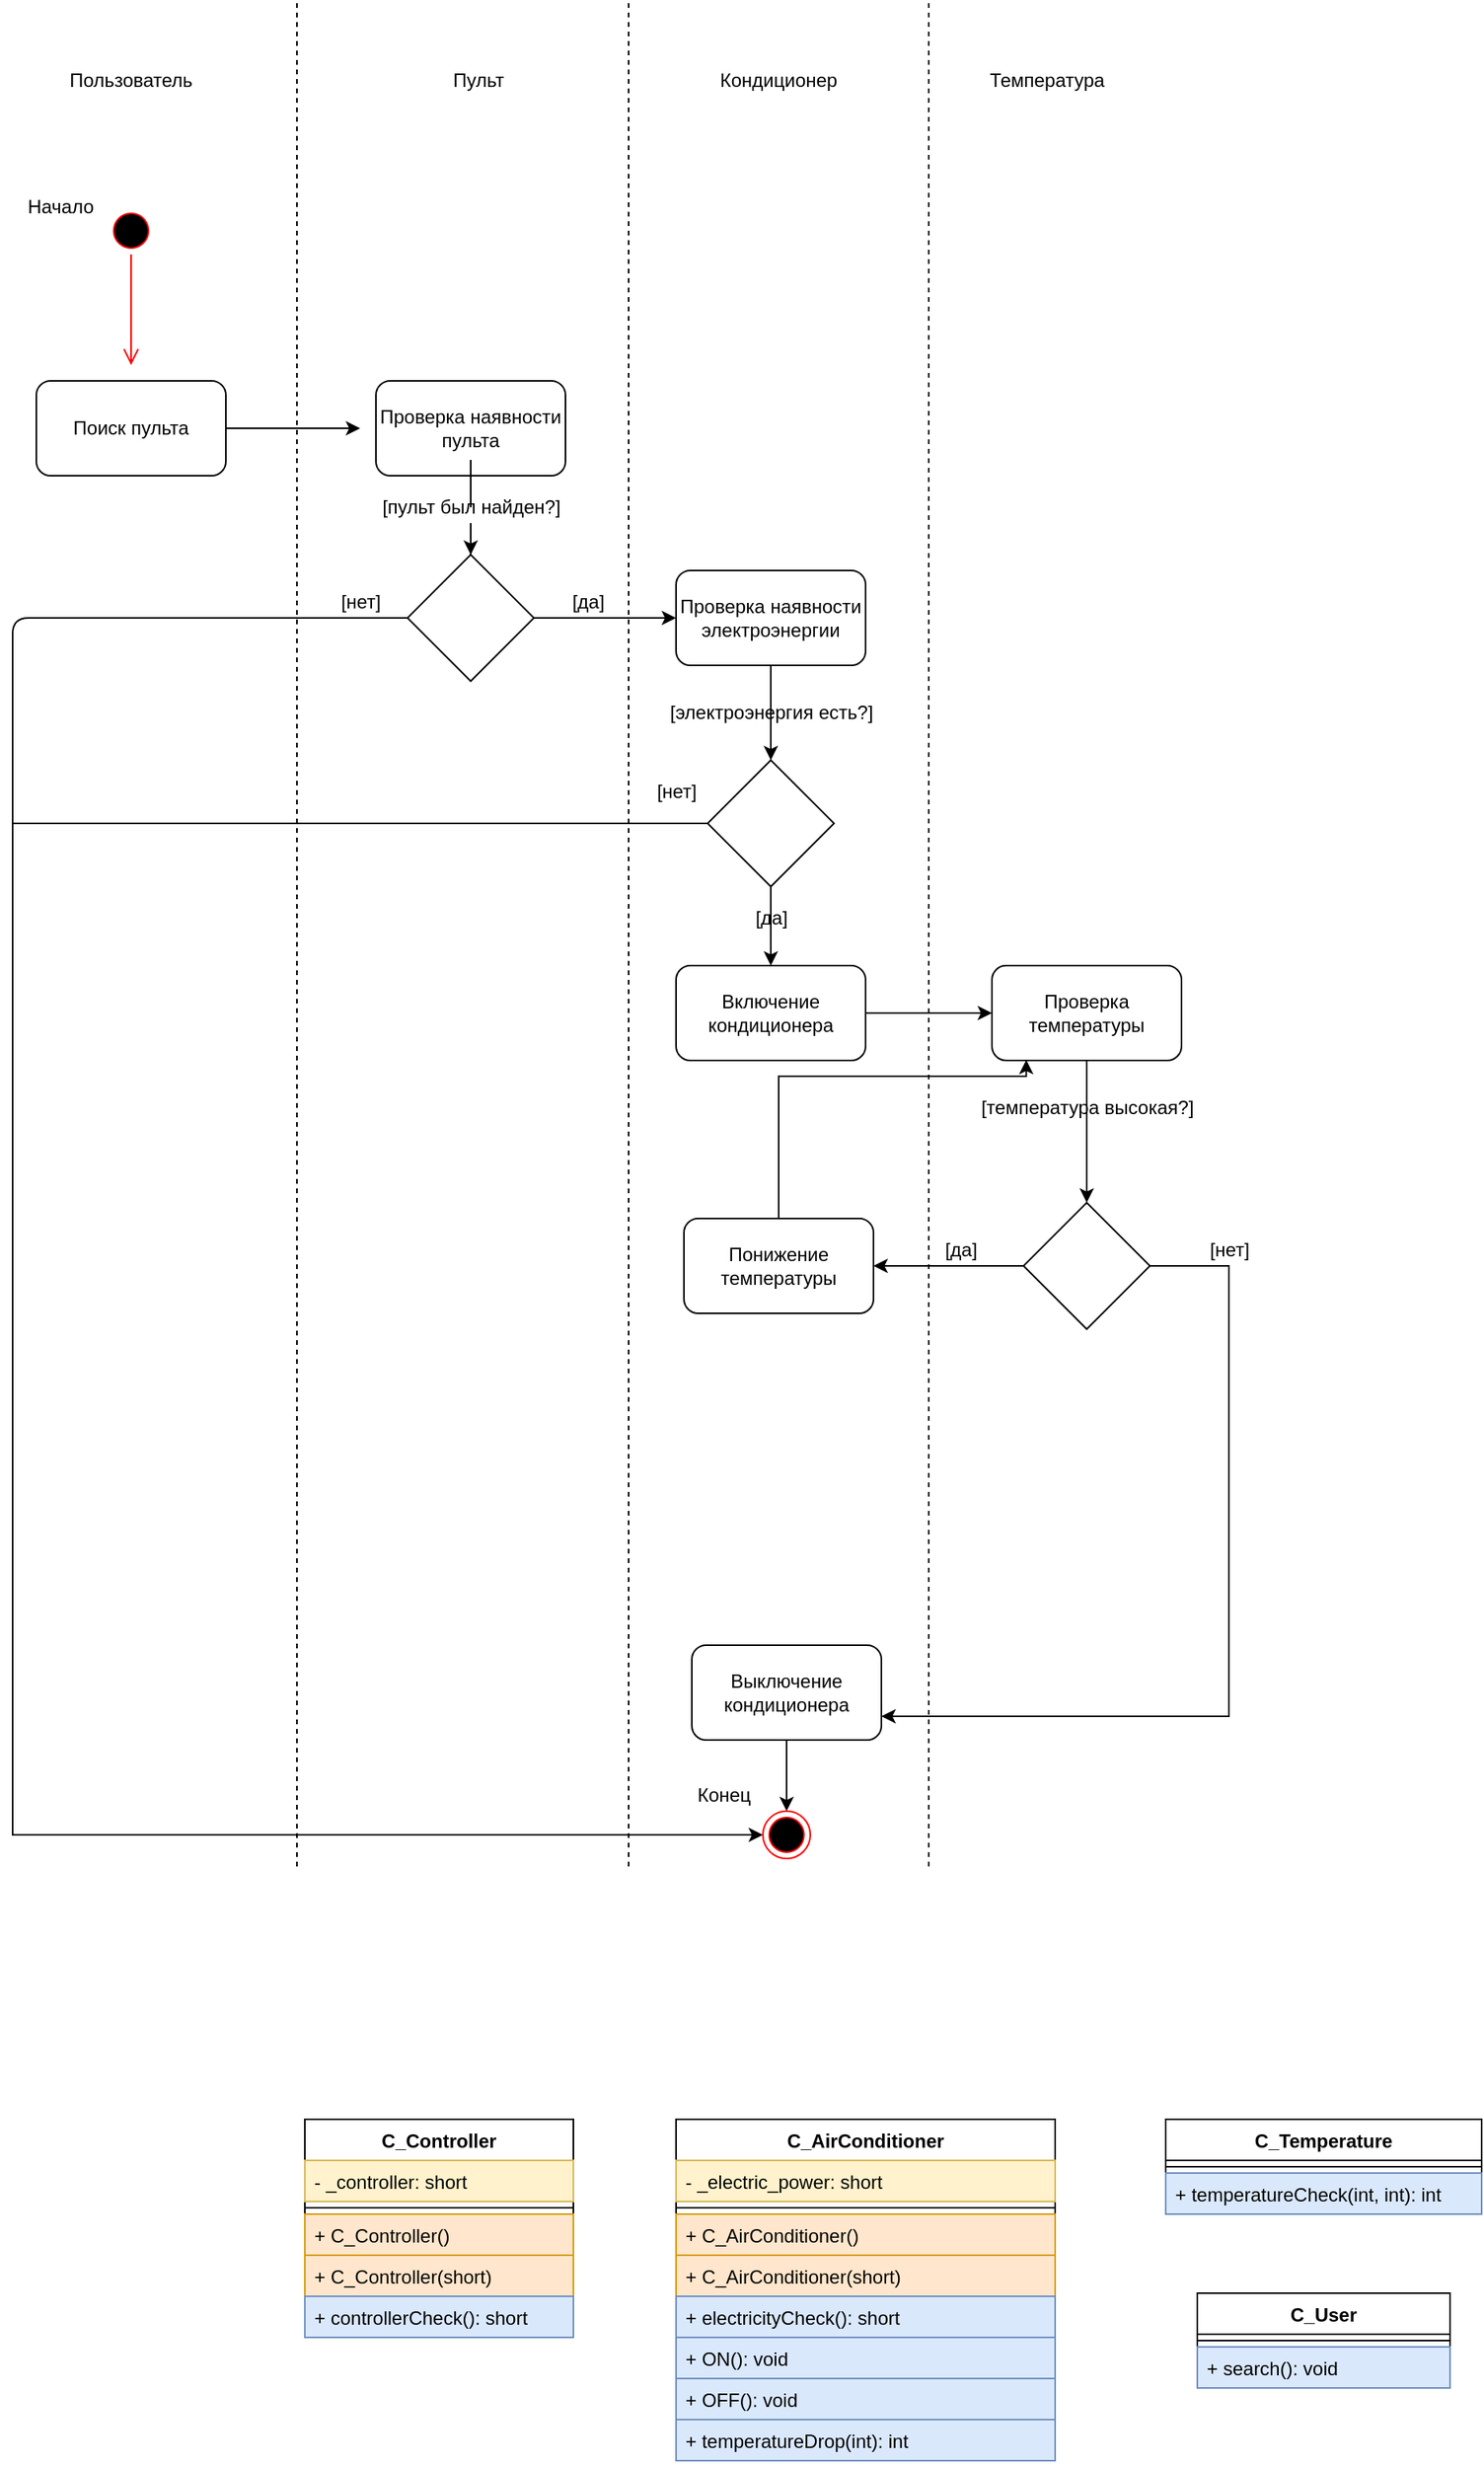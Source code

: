 <mxfile version="15.2.7" type="github">
  <diagram id="yByAGaXeHtsglBaPChMi" name="Page-1">
    <mxGraphModel dx="1152" dy="663" grid="1" gridSize="10" guides="1" tooltips="1" connect="1" arrows="1" fold="1" page="1" pageScale="1" pageWidth="827" pageHeight="1169" math="0" shadow="0">
      <root>
        <mxCell id="0" />
        <mxCell id="1" parent="0" />
        <mxCell id="xJktoJ2tV2tgCDNUkp5q-2" value="" style="ellipse;html=1;shape=startState;fillColor=#000000;strokeColor=#ff0000;" parent="1" vertex="1">
          <mxGeometry x="90" y="150" width="30" height="30" as="geometry" />
        </mxCell>
        <mxCell id="xJktoJ2tV2tgCDNUkp5q-3" value="" style="edgeStyle=orthogonalEdgeStyle;html=1;verticalAlign=bottom;endArrow=open;endSize=8;strokeColor=#ff0000;" parent="1" source="xJktoJ2tV2tgCDNUkp5q-2" edge="1">
          <mxGeometry relative="1" as="geometry">
            <mxPoint x="105" y="250" as="targetPoint" />
          </mxGeometry>
        </mxCell>
        <mxCell id="xJktoJ2tV2tgCDNUkp5q-10" style="edgeStyle=orthogonalEdgeStyle;rounded=0;orthogonalLoop=1;jettySize=auto;html=1;" parent="1" source="xJktoJ2tV2tgCDNUkp5q-4" edge="1">
          <mxGeometry relative="1" as="geometry">
            <mxPoint x="250" y="290.0" as="targetPoint" />
          </mxGeometry>
        </mxCell>
        <mxCell id="xJktoJ2tV2tgCDNUkp5q-4" value="Поиск пульта" style="rounded=1;whiteSpace=wrap;html=1;" parent="1" vertex="1">
          <mxGeometry x="45" y="260" width="120" height="60" as="geometry" />
        </mxCell>
        <mxCell id="xJktoJ2tV2tgCDNUkp5q-5" value="Пользователь" style="text;html=1;strokeColor=none;fillColor=none;align=center;verticalAlign=middle;whiteSpace=wrap;rounded=0;" parent="1" vertex="1">
          <mxGeometry x="40" y="20" width="130" height="100" as="geometry" />
        </mxCell>
        <mxCell id="xJktoJ2tV2tgCDNUkp5q-8" value="Кондиционер" style="text;html=1;strokeColor=none;fillColor=none;align=center;verticalAlign=middle;whiteSpace=wrap;rounded=0;" parent="1" vertex="1">
          <mxGeometry x="450" y="20" width="130" height="100" as="geometry" />
        </mxCell>
        <mxCell id="xJktoJ2tV2tgCDNUkp5q-9" value="Пульт" style="text;html=1;strokeColor=none;fillColor=none;align=center;verticalAlign=middle;whiteSpace=wrap;rounded=0;" parent="1" vertex="1">
          <mxGeometry x="260" y="20" width="130" height="100" as="geometry" />
        </mxCell>
        <mxCell id="xJktoJ2tV2tgCDNUkp5q-12" style="edgeStyle=orthogonalEdgeStyle;rounded=0;orthogonalLoop=1;jettySize=auto;html=1;startArrow=none;" parent="1" source="xJktoJ2tV2tgCDNUkp5q-20" target="xJktoJ2tV2tgCDNUkp5q-13" edge="1">
          <mxGeometry relative="1" as="geometry">
            <mxPoint x="320" y="390.0" as="targetPoint" />
          </mxGeometry>
        </mxCell>
        <mxCell id="xJktoJ2tV2tgCDNUkp5q-11" value="Проверка наявности пульта" style="rounded=1;whiteSpace=wrap;html=1;" parent="1" vertex="1">
          <mxGeometry x="260" y="260" width="120" height="60" as="geometry" />
        </mxCell>
        <mxCell id="xJktoJ2tV2tgCDNUkp5q-17" style="edgeStyle=orthogonalEdgeStyle;rounded=0;orthogonalLoop=1;jettySize=auto;html=1;exitX=1;exitY=0.5;exitDx=0;exitDy=0;" parent="1" source="xJktoJ2tV2tgCDNUkp5q-13" edge="1">
          <mxGeometry relative="1" as="geometry">
            <mxPoint x="450" y="410" as="targetPoint" />
          </mxGeometry>
        </mxCell>
        <mxCell id="xJktoJ2tV2tgCDNUkp5q-13" value="" style="rhombus;whiteSpace=wrap;html=1;" parent="1" vertex="1">
          <mxGeometry x="280" y="370.0" width="80" height="80" as="geometry" />
        </mxCell>
        <mxCell id="xJktoJ2tV2tgCDNUkp5q-14" value="" style="endArrow=none;dashed=1;html=1;" parent="1" edge="1">
          <mxGeometry width="50" height="50" relative="1" as="geometry">
            <mxPoint x="420" y="1200" as="sourcePoint" />
            <mxPoint x="420" y="20" as="targetPoint" />
          </mxGeometry>
        </mxCell>
        <mxCell id="xJktoJ2tV2tgCDNUkp5q-15" value="" style="endArrow=none;dashed=1;html=1;" parent="1" edge="1">
          <mxGeometry width="50" height="50" relative="1" as="geometry">
            <mxPoint x="210" y="1200" as="sourcePoint" />
            <mxPoint x="210" y="20" as="targetPoint" />
          </mxGeometry>
        </mxCell>
        <mxCell id="xJktoJ2tV2tgCDNUkp5q-18" value="[да]" style="text;html=1;align=center;verticalAlign=middle;resizable=0;points=[];autosize=1;strokeColor=none;fillColor=none;" parent="1" vertex="1">
          <mxGeometry x="374" y="390" width="40" height="20" as="geometry" />
        </mxCell>
        <mxCell id="xJktoJ2tV2tgCDNUkp5q-19" value="[нет]" style="text;html=1;align=center;verticalAlign=middle;resizable=0;points=[];autosize=1;strokeColor=none;fillColor=none;" parent="1" vertex="1">
          <mxGeometry x="230" y="390" width="40" height="20" as="geometry" />
        </mxCell>
        <mxCell id="xJktoJ2tV2tgCDNUkp5q-20" value="[пульт был найден?]" style="text;html=1;align=center;verticalAlign=middle;resizable=0;points=[];autosize=1;strokeColor=none;fillColor=none;" parent="1" vertex="1">
          <mxGeometry x="255" y="330" width="130" height="20" as="geometry" />
        </mxCell>
        <mxCell id="xJktoJ2tV2tgCDNUkp5q-21" value="" style="edgeStyle=orthogonalEdgeStyle;rounded=0;orthogonalLoop=1;jettySize=auto;html=1;endArrow=none;" parent="1" source="xJktoJ2tV2tgCDNUkp5q-11" target="xJktoJ2tV2tgCDNUkp5q-20" edge="1">
          <mxGeometry relative="1" as="geometry">
            <mxPoint x="320.059" y="350.059" as="targetPoint" />
            <mxPoint x="320.059" y="320.0" as="sourcePoint" />
          </mxGeometry>
        </mxCell>
        <mxCell id="xJktoJ2tV2tgCDNUkp5q-38" style="edgeStyle=orthogonalEdgeStyle;rounded=0;orthogonalLoop=1;jettySize=auto;html=1;entryX=0;entryY=0.5;entryDx=0;entryDy=0;" parent="1" source="xJktoJ2tV2tgCDNUkp5q-23" target="xJktoJ2tV2tgCDNUkp5q-35" edge="1">
          <mxGeometry relative="1" as="geometry" />
        </mxCell>
        <mxCell id="xJktoJ2tV2tgCDNUkp5q-23" value="Включение кондиционера" style="rounded=1;whiteSpace=wrap;html=1;" parent="1" vertex="1">
          <mxGeometry x="450" y="630" width="120" height="60" as="geometry" />
        </mxCell>
        <mxCell id="xJktoJ2tV2tgCDNUkp5q-62" style="edgeStyle=orthogonalEdgeStyle;rounded=0;orthogonalLoop=1;jettySize=auto;html=1;entryX=0.181;entryY=0.994;entryDx=0;entryDy=0;entryPerimeter=0;exitX=0.5;exitY=0;exitDx=0;exitDy=0;" parent="1" source="xJktoJ2tV2tgCDNUkp5q-43" target="xJktoJ2tV2tgCDNUkp5q-35" edge="1">
          <mxGeometry relative="1" as="geometry">
            <Array as="points">
              <mxPoint x="515" y="700" />
              <mxPoint x="672" y="700" />
            </Array>
            <mxPoint x="105.0" y="790" as="sourcePoint" />
          </mxGeometry>
        </mxCell>
        <mxCell id="xJktoJ2tV2tgCDNUkp5q-26" style="edgeStyle=orthogonalEdgeStyle;rounded=0;orthogonalLoop=1;jettySize=auto;html=1;exitX=0.5;exitY=1;exitDx=0;exitDy=0;" parent="1" source="xJktoJ2tV2tgCDNUkp5q-25" edge="1">
          <mxGeometry relative="1" as="geometry">
            <mxPoint x="510" y="500" as="targetPoint" />
          </mxGeometry>
        </mxCell>
        <mxCell id="xJktoJ2tV2tgCDNUkp5q-25" value="Проверка наявности электроэнергии" style="rounded=1;whiteSpace=wrap;html=1;" parent="1" vertex="1">
          <mxGeometry x="450" y="380" width="120" height="60" as="geometry" />
        </mxCell>
        <mxCell id="xJktoJ2tV2tgCDNUkp5q-30" style="edgeStyle=orthogonalEdgeStyle;rounded=0;orthogonalLoop=1;jettySize=auto;html=1;" parent="1" source="xJktoJ2tV2tgCDNUkp5q-28" target="xJktoJ2tV2tgCDNUkp5q-23" edge="1">
          <mxGeometry relative="1" as="geometry" />
        </mxCell>
        <mxCell id="xJktoJ2tV2tgCDNUkp5q-64" style="edgeStyle=orthogonalEdgeStyle;rounded=0;orthogonalLoop=1;jettySize=auto;html=1;exitX=0;exitY=0.5;exitDx=0;exitDy=0;entryX=0;entryY=0.5;entryDx=0;entryDy=0;" parent="1" source="xJktoJ2tV2tgCDNUkp5q-28" target="xJktoJ2tV2tgCDNUkp5q-56" edge="1">
          <mxGeometry relative="1" as="geometry">
            <Array as="points">
              <mxPoint x="30" y="540" />
              <mxPoint x="30" y="1180" />
            </Array>
          </mxGeometry>
        </mxCell>
        <mxCell id="xJktoJ2tV2tgCDNUkp5q-28" value="" style="rhombus;whiteSpace=wrap;html=1;" parent="1" vertex="1">
          <mxGeometry x="470" y="500" width="80" height="80" as="geometry" />
        </mxCell>
        <mxCell id="xJktoJ2tV2tgCDNUkp5q-29" value="[электроэнергия есть?]" style="text;html=1;align=center;verticalAlign=middle;resizable=0;points=[];autosize=1;strokeColor=none;fillColor=none;" parent="1" vertex="1">
          <mxGeometry x="440" y="460" width="140" height="20" as="geometry" />
        </mxCell>
        <mxCell id="xJktoJ2tV2tgCDNUkp5q-31" value="[да]" style="text;html=1;align=center;verticalAlign=middle;resizable=0;points=[];autosize=1;strokeColor=none;fillColor=none;" parent="1" vertex="1">
          <mxGeometry x="490" y="590" width="40" height="20" as="geometry" />
        </mxCell>
        <mxCell id="xJktoJ2tV2tgCDNUkp5q-32" value="[нет]" style="text;html=1;align=center;verticalAlign=middle;resizable=0;points=[];autosize=1;strokeColor=none;fillColor=none;" parent="1" vertex="1">
          <mxGeometry x="430" y="510" width="40" height="20" as="geometry" />
        </mxCell>
        <mxCell id="xJktoJ2tV2tgCDNUkp5q-34" value="Температура" style="text;html=1;strokeColor=none;fillColor=none;align=center;verticalAlign=middle;whiteSpace=wrap;rounded=0;" parent="1" vertex="1">
          <mxGeometry x="620" y="20" width="130" height="100" as="geometry" />
        </mxCell>
        <mxCell id="xJktoJ2tV2tgCDNUkp5q-39" style="edgeStyle=orthogonalEdgeStyle;rounded=0;orthogonalLoop=1;jettySize=auto;html=1;entryX=0.5;entryY=0;entryDx=0;entryDy=0;" parent="1" source="xJktoJ2tV2tgCDNUkp5q-35" target="xJktoJ2tV2tgCDNUkp5q-37" edge="1">
          <mxGeometry relative="1" as="geometry" />
        </mxCell>
        <mxCell id="xJktoJ2tV2tgCDNUkp5q-35" value="Проверка температуры" style="rounded=1;whiteSpace=wrap;html=1;" parent="1" vertex="1">
          <mxGeometry x="650" y="630" width="120" height="60" as="geometry" />
        </mxCell>
        <mxCell id="xJktoJ2tV2tgCDNUkp5q-42" style="edgeStyle=orthogonalEdgeStyle;rounded=0;orthogonalLoop=1;jettySize=auto;html=1;entryX=1;entryY=0.5;entryDx=0;entryDy=0;" parent="1" source="xJktoJ2tV2tgCDNUkp5q-37" target="xJktoJ2tV2tgCDNUkp5q-43" edge="1">
          <mxGeometry relative="1" as="geometry">
            <mxPoint x="590" y="820" as="targetPoint" />
          </mxGeometry>
        </mxCell>
        <mxCell id="xJktoJ2tV2tgCDNUkp5q-63" style="edgeStyle=orthogonalEdgeStyle;rounded=0;orthogonalLoop=1;jettySize=auto;html=1;entryX=1;entryY=0.75;entryDx=0;entryDy=0;" parent="1" source="xJktoJ2tV2tgCDNUkp5q-37" target="xJktoJ2tV2tgCDNUkp5q-53" edge="1">
          <mxGeometry relative="1" as="geometry">
            <Array as="points">
              <mxPoint x="800" y="820" />
              <mxPoint x="800" y="1105" />
            </Array>
          </mxGeometry>
        </mxCell>
        <mxCell id="xJktoJ2tV2tgCDNUkp5q-37" value="" style="rhombus;whiteSpace=wrap;html=1;" parent="1" vertex="1">
          <mxGeometry x="670" y="780" width="80" height="80" as="geometry" />
        </mxCell>
        <mxCell id="xJktoJ2tV2tgCDNUkp5q-40" value="[температура высокая?]" style="text;html=1;align=center;verticalAlign=middle;resizable=0;points=[];autosize=1;strokeColor=none;fillColor=none;" parent="1" vertex="1">
          <mxGeometry x="635" y="710" width="150" height="20" as="geometry" />
        </mxCell>
        <mxCell id="xJktoJ2tV2tgCDNUkp5q-41" value="" style="endArrow=none;dashed=1;html=1;" parent="1" edge="1">
          <mxGeometry width="50" height="50" relative="1" as="geometry">
            <mxPoint x="610" y="1200" as="sourcePoint" />
            <mxPoint x="610" y="20" as="targetPoint" />
          </mxGeometry>
        </mxCell>
        <mxCell id="xJktoJ2tV2tgCDNUkp5q-43" value="Понижение температуры" style="rounded=1;whiteSpace=wrap;html=1;" parent="1" vertex="1">
          <mxGeometry x="455" y="790" width="120" height="60" as="geometry" />
        </mxCell>
        <mxCell id="xJktoJ2tV2tgCDNUkp5q-44" value="[да]" style="text;html=1;align=center;verticalAlign=middle;resizable=0;points=[];autosize=1;strokeColor=none;fillColor=none;" parent="1" vertex="1">
          <mxGeometry x="610" y="800" width="40" height="20" as="geometry" />
        </mxCell>
        <mxCell id="xJktoJ2tV2tgCDNUkp5q-55" style="edgeStyle=orthogonalEdgeStyle;rounded=0;orthogonalLoop=1;jettySize=auto;html=1;" parent="1" source="xJktoJ2tV2tgCDNUkp5q-53" target="xJktoJ2tV2tgCDNUkp5q-56" edge="1">
          <mxGeometry relative="1" as="geometry">
            <mxPoint x="520" y="1180.0" as="targetPoint" />
          </mxGeometry>
        </mxCell>
        <mxCell id="xJktoJ2tV2tgCDNUkp5q-53" value="Выключение кондиционера" style="rounded=1;whiteSpace=wrap;html=1;" parent="1" vertex="1">
          <mxGeometry x="460" y="1060" width="120" height="60" as="geometry" />
        </mxCell>
        <mxCell id="xJktoJ2tV2tgCDNUkp5q-56" value="" style="ellipse;html=1;shape=endState;fillColor=#000000;strokeColor=#ff0000;" parent="1" vertex="1">
          <mxGeometry x="505" y="1165.0" width="30" height="30" as="geometry" />
        </mxCell>
        <mxCell id="xJktoJ2tV2tgCDNUkp5q-57" value="Начало" style="text;html=1;align=center;verticalAlign=middle;resizable=0;points=[];autosize=1;strokeColor=none;fillColor=none;" parent="1" vertex="1">
          <mxGeometry x="30" y="140" width="60" height="20" as="geometry" />
        </mxCell>
        <mxCell id="xJktoJ2tV2tgCDNUkp5q-58" value="Конец" style="text;html=1;align=center;verticalAlign=middle;resizable=0;points=[];autosize=1;strokeColor=none;fillColor=none;" parent="1" vertex="1">
          <mxGeometry x="455" y="1145" width="50" height="20" as="geometry" />
        </mxCell>
        <mxCell id="xJktoJ2tV2tgCDNUkp5q-59" value="[нет]" style="text;html=1;align=center;verticalAlign=middle;resizable=0;points=[];autosize=1;strokeColor=none;fillColor=none;" parent="1" vertex="1">
          <mxGeometry x="780" y="800" width="40" height="20" as="geometry" />
        </mxCell>
        <mxCell id="xJktoJ2tV2tgCDNUkp5q-65" value="C_User" style="swimlane;fontStyle=1;align=center;verticalAlign=top;childLayout=stackLayout;horizontal=1;startSize=26;horizontalStack=0;resizeParent=1;resizeParentMax=0;resizeLast=0;collapsible=1;marginBottom=0;" parent="1" vertex="1">
          <mxGeometry x="780" y="1470" width="160" height="60" as="geometry" />
        </mxCell>
        <mxCell id="xJktoJ2tV2tgCDNUkp5q-67" value="" style="line;strokeWidth=1;fillColor=none;align=left;verticalAlign=middle;spacingTop=-1;spacingLeft=3;spacingRight=3;rotatable=0;labelPosition=right;points=[];portConstraint=eastwest;" parent="xJktoJ2tV2tgCDNUkp5q-65" vertex="1">
          <mxGeometry y="26" width="160" height="8" as="geometry" />
        </mxCell>
        <mxCell id="xJktoJ2tV2tgCDNUkp5q-68" value="+ search(): void" style="text;strokeColor=#6c8ebf;fillColor=#dae8fc;align=left;verticalAlign=top;spacingLeft=4;spacingRight=4;overflow=hidden;rotatable=0;points=[[0,0.5],[1,0.5]];portConstraint=eastwest;" parent="xJktoJ2tV2tgCDNUkp5q-65" vertex="1">
          <mxGeometry y="34" width="160" height="26" as="geometry" />
        </mxCell>
        <mxCell id="xJktoJ2tV2tgCDNUkp5q-69" value="C_Controller" style="swimlane;fontStyle=1;align=center;verticalAlign=top;childLayout=stackLayout;horizontal=1;startSize=26;horizontalStack=0;resizeParent=1;resizeParentMax=0;resizeLast=0;collapsible=1;marginBottom=0;" parent="1" vertex="1">
          <mxGeometry x="215" y="1360" width="170" height="138" as="geometry" />
        </mxCell>
        <mxCell id="xJktoJ2tV2tgCDNUkp5q-84" value="- _controller: short" style="text;strokeColor=#d6b656;fillColor=#fff2cc;align=left;verticalAlign=top;spacingLeft=4;spacingRight=4;overflow=hidden;rotatable=0;points=[[0,0.5],[1,0.5]];portConstraint=eastwest;" parent="xJktoJ2tV2tgCDNUkp5q-69" vertex="1">
          <mxGeometry y="26" width="170" height="26" as="geometry" />
        </mxCell>
        <mxCell id="xJktoJ2tV2tgCDNUkp5q-71" value="" style="line;strokeWidth=1;fillColor=none;align=left;verticalAlign=middle;spacingTop=-1;spacingLeft=3;spacingRight=3;rotatable=0;labelPosition=right;points=[];portConstraint=eastwest;" parent="xJktoJ2tV2tgCDNUkp5q-69" vertex="1">
          <mxGeometry y="52" width="170" height="8" as="geometry" />
        </mxCell>
        <mxCell id="xJktoJ2tV2tgCDNUkp5q-87" value="+ C_Controller()" style="text;strokeColor=#d79b00;fillColor=#ffe6cc;align=left;verticalAlign=top;spacingLeft=4;spacingRight=4;overflow=hidden;rotatable=0;points=[[0,0.5],[1,0.5]];portConstraint=eastwest;" parent="xJktoJ2tV2tgCDNUkp5q-69" vertex="1">
          <mxGeometry y="60" width="170" height="26" as="geometry" />
        </mxCell>
        <mxCell id="xJktoJ2tV2tgCDNUkp5q-88" value="+ C_Controller(short)" style="text;strokeColor=#d79b00;fillColor=#ffe6cc;align=left;verticalAlign=top;spacingLeft=4;spacingRight=4;overflow=hidden;rotatable=0;points=[[0,0.5],[1,0.5]];portConstraint=eastwest;" parent="xJktoJ2tV2tgCDNUkp5q-69" vertex="1">
          <mxGeometry y="86" width="170" height="26" as="geometry" />
        </mxCell>
        <mxCell id="xJktoJ2tV2tgCDNUkp5q-72" value="+ controllerCheck(): short" style="text;strokeColor=#6c8ebf;fillColor=#dae8fc;align=left;verticalAlign=top;spacingLeft=4;spacingRight=4;overflow=hidden;rotatable=0;points=[[0,0.5],[1,0.5]];portConstraint=eastwest;" parent="xJktoJ2tV2tgCDNUkp5q-69" vertex="1">
          <mxGeometry y="112" width="170" height="26" as="geometry" />
        </mxCell>
        <mxCell id="xJktoJ2tV2tgCDNUkp5q-73" value="C_AirConditioner" style="swimlane;fontStyle=1;align=center;verticalAlign=top;childLayout=stackLayout;horizontal=1;startSize=26;horizontalStack=0;resizeParent=1;resizeParentMax=0;resizeLast=0;collapsible=1;marginBottom=0;" parent="1" vertex="1">
          <mxGeometry x="450" y="1360" width="240" height="216" as="geometry" />
        </mxCell>
        <mxCell id="xJktoJ2tV2tgCDNUkp5q-74" value="- _electric_power: short" style="text;strokeColor=#d6b656;fillColor=#fff2cc;align=left;verticalAlign=top;spacingLeft=4;spacingRight=4;overflow=hidden;rotatable=0;points=[[0,0.5],[1,0.5]];portConstraint=eastwest;" parent="xJktoJ2tV2tgCDNUkp5q-73" vertex="1">
          <mxGeometry y="26" width="240" height="26" as="geometry" />
        </mxCell>
        <mxCell id="xJktoJ2tV2tgCDNUkp5q-75" value="" style="line;strokeWidth=1;fillColor=none;align=left;verticalAlign=middle;spacingTop=-1;spacingLeft=3;spacingRight=3;rotatable=0;labelPosition=right;points=[];portConstraint=eastwest;" parent="xJktoJ2tV2tgCDNUkp5q-73" vertex="1">
          <mxGeometry y="52" width="240" height="8" as="geometry" />
        </mxCell>
        <mxCell id="xJktoJ2tV2tgCDNUkp5q-90" value="+ C_AirConditioner()" style="text;strokeColor=#d79b00;fillColor=#ffe6cc;align=left;verticalAlign=top;spacingLeft=4;spacingRight=4;overflow=hidden;rotatable=0;points=[[0,0.5],[1,0.5]];portConstraint=eastwest;" parent="xJktoJ2tV2tgCDNUkp5q-73" vertex="1">
          <mxGeometry y="60" width="240" height="26" as="geometry" />
        </mxCell>
        <mxCell id="xJktoJ2tV2tgCDNUkp5q-91" value="+ C_AirConditioner(short)" style="text;strokeColor=#d79b00;fillColor=#ffe6cc;align=left;verticalAlign=top;spacingLeft=4;spacingRight=4;overflow=hidden;rotatable=0;points=[[0,0.5],[1,0.5]];portConstraint=eastwest;" parent="xJktoJ2tV2tgCDNUkp5q-73" vertex="1">
          <mxGeometry y="86" width="240" height="26" as="geometry" />
        </mxCell>
        <mxCell id="xJktoJ2tV2tgCDNUkp5q-89" value="+ electricityCheck(): short" style="text;strokeColor=#6c8ebf;fillColor=#dae8fc;align=left;verticalAlign=top;spacingLeft=4;spacingRight=4;overflow=hidden;rotatable=0;points=[[0,0.5],[1,0.5]];portConstraint=eastwest;" parent="xJktoJ2tV2tgCDNUkp5q-73" vertex="1">
          <mxGeometry y="112" width="240" height="26" as="geometry" />
        </mxCell>
        <mxCell id="xJktoJ2tV2tgCDNUkp5q-92" value="+ ON(): void" style="text;strokeColor=#6c8ebf;fillColor=#dae8fc;align=left;verticalAlign=top;spacingLeft=4;spacingRight=4;overflow=hidden;rotatable=0;points=[[0,0.5],[1,0.5]];portConstraint=eastwest;" parent="xJktoJ2tV2tgCDNUkp5q-73" vertex="1">
          <mxGeometry y="138" width="240" height="26" as="geometry" />
        </mxCell>
        <mxCell id="xJktoJ2tV2tgCDNUkp5q-93" value="+ OFF(): void" style="text;strokeColor=#6c8ebf;fillColor=#dae8fc;align=left;verticalAlign=top;spacingLeft=4;spacingRight=4;overflow=hidden;rotatable=0;points=[[0,0.5],[1,0.5]];portConstraint=eastwest;" parent="xJktoJ2tV2tgCDNUkp5q-73" vertex="1">
          <mxGeometry y="164" width="240" height="26" as="geometry" />
        </mxCell>
        <mxCell id="xJktoJ2tV2tgCDNUkp5q-94" value="+ temperatureDrop(int): int" style="text;strokeColor=#6c8ebf;fillColor=#dae8fc;align=left;verticalAlign=top;spacingLeft=4;spacingRight=4;overflow=hidden;rotatable=0;points=[[0,0.5],[1,0.5]];portConstraint=eastwest;" parent="xJktoJ2tV2tgCDNUkp5q-73" vertex="1">
          <mxGeometry y="190" width="240" height="26" as="geometry" />
        </mxCell>
        <mxCell id="xJktoJ2tV2tgCDNUkp5q-77" value="C_Temperature" style="swimlane;fontStyle=1;align=center;verticalAlign=top;childLayout=stackLayout;horizontal=1;startSize=26;horizontalStack=0;resizeParent=1;resizeParentMax=0;resizeLast=0;collapsible=1;marginBottom=0;" parent="1" vertex="1">
          <mxGeometry x="760" y="1360" width="200" height="60" as="geometry" />
        </mxCell>
        <mxCell id="xJktoJ2tV2tgCDNUkp5q-79" value="" style="line;strokeWidth=1;fillColor=none;align=left;verticalAlign=middle;spacingTop=-1;spacingLeft=3;spacingRight=3;rotatable=0;labelPosition=right;points=[];portConstraint=eastwest;" parent="xJktoJ2tV2tgCDNUkp5q-77" vertex="1">
          <mxGeometry y="26" width="200" height="8" as="geometry" />
        </mxCell>
        <mxCell id="xJktoJ2tV2tgCDNUkp5q-80" value="+ temperatureCheck(int, int): int" style="text;strokeColor=#6c8ebf;fillColor=#dae8fc;align=left;verticalAlign=top;spacingLeft=4;spacingRight=4;overflow=hidden;rotatable=0;points=[[0,0.5],[1,0.5]];portConstraint=eastwest;" parent="xJktoJ2tV2tgCDNUkp5q-77" vertex="1">
          <mxGeometry y="34" width="200" height="26" as="geometry" />
        </mxCell>
        <mxCell id="xJktoJ2tV2tgCDNUkp5q-107" value="" style="endArrow=none;html=1;" parent="1" edge="1">
          <mxGeometry width="50" height="50" relative="1" as="geometry">
            <mxPoint x="30" y="540" as="sourcePoint" />
            <mxPoint x="280" y="410" as="targetPoint" />
            <Array as="points">
              <mxPoint x="30" y="410" />
            </Array>
          </mxGeometry>
        </mxCell>
      </root>
    </mxGraphModel>
  </diagram>
</mxfile>
